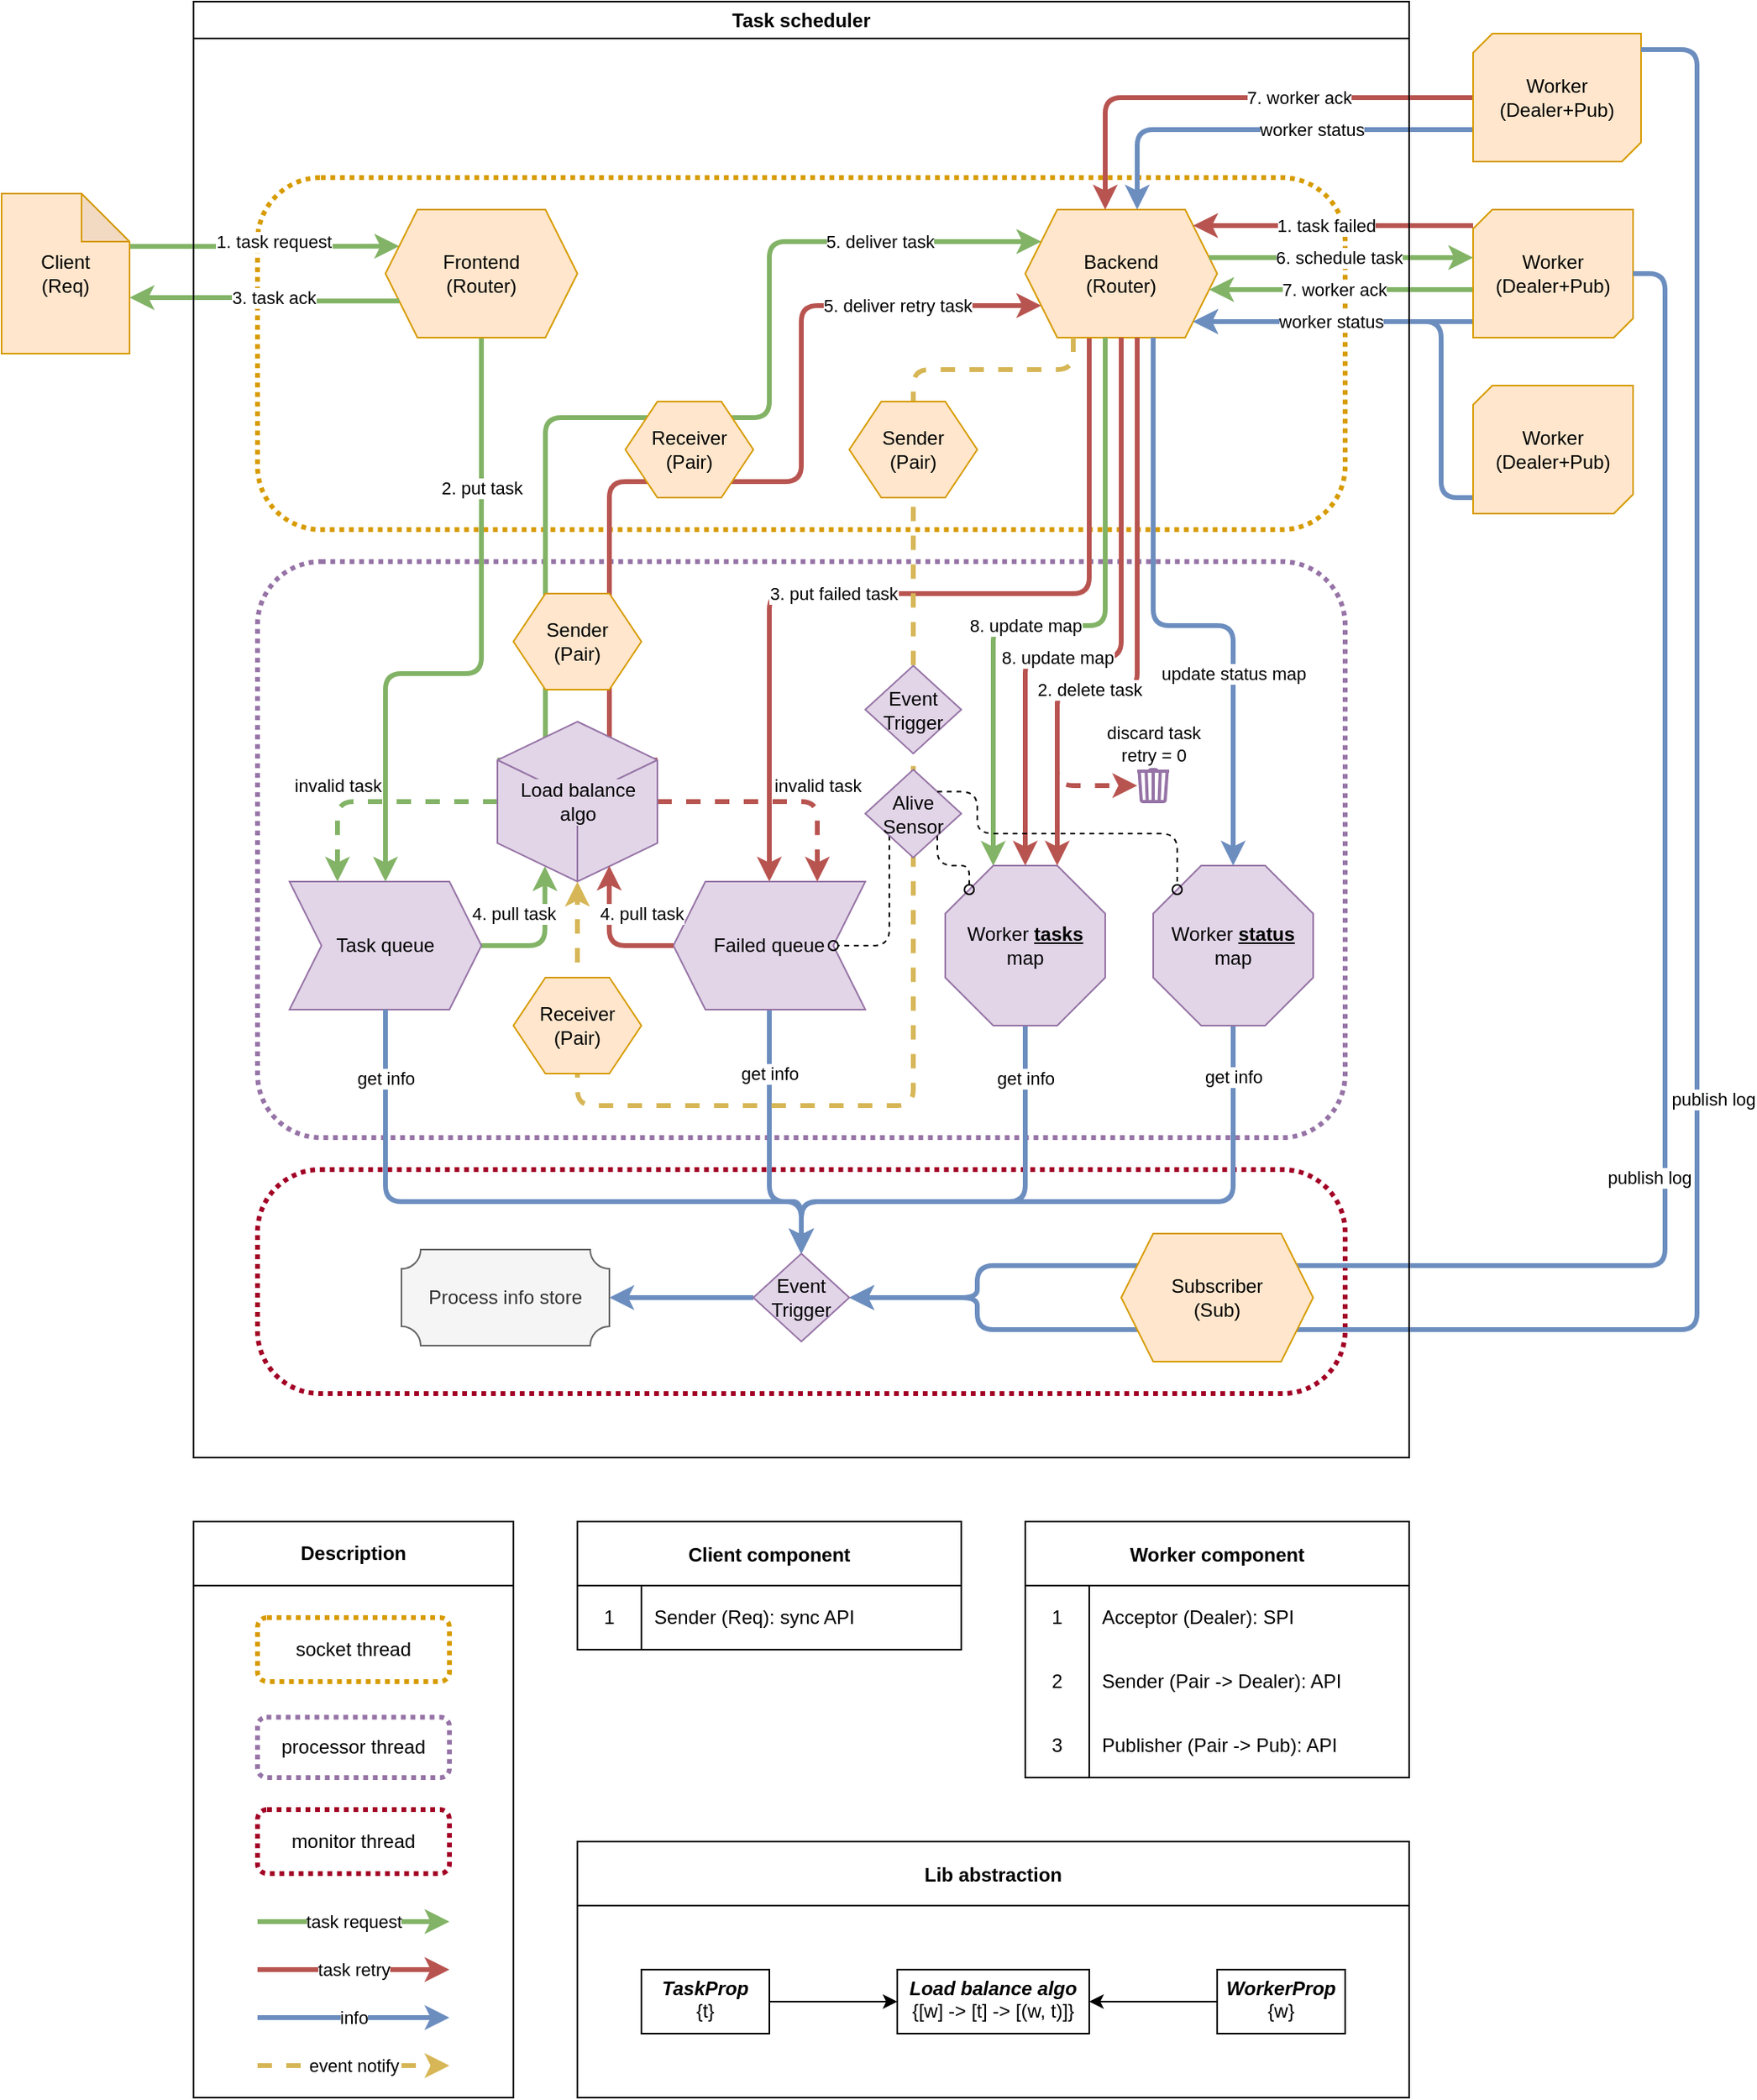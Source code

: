<mxfile>
    <diagram id="xiL-nLfTT3lPNEiGtB9C" name="Page-1">
        <mxGraphModel dx="2310" dy="2633" grid="1" gridSize="10" guides="1" tooltips="1" connect="1" arrows="1" fold="1" page="1" pageScale="1" pageWidth="850" pageHeight="1100" math="0" shadow="0">
            <root>
                <mxCell id="0"/>
                <mxCell id="1" parent="0"/>
                <mxCell id="66" value="" style="rounded=1;whiteSpace=wrap;html=1;fillColor=none;dashed=1;strokeWidth=3;strokeColor=#9673A6;dashPattern=1 1;arcSize=11;" parent="1" vertex="1">
                    <mxGeometry x="440" y="320" width="680" height="360" as="geometry"/>
                </mxCell>
                <mxCell id="65" value="" style="rounded=1;whiteSpace=wrap;html=1;fillColor=none;dashed=1;strokeWidth=3;strokeColor=#D79B00;dashPattern=1 1;arcSize=18;" parent="1" vertex="1">
                    <mxGeometry x="440" y="80" width="680" height="220" as="geometry"/>
                </mxCell>
                <mxCell id="21" value="5. deliver task" style="edgeStyle=orthogonalEdgeStyle;html=1;fillColor=#d5e8d4;strokeColor=#82b366;strokeWidth=3;exitX=0;exitY=0;exitDx=0;exitDy=24.008;exitPerimeter=0;" parent="1" source="20" target="5" edge="1">
                    <mxGeometry x="0.697" relative="1" as="geometry">
                        <Array as="points">
                            <mxPoint x="620" y="444"/>
                            <mxPoint x="620" y="230"/>
                            <mxPoint x="760" y="230"/>
                            <mxPoint x="760" y="120"/>
                        </Array>
                        <mxPoint as="offset"/>
                        <mxPoint x="620" y="230" as="targetPoint"/>
                    </mxGeometry>
                </mxCell>
                <mxCell id="27" value="5. deliver retry task" style="edgeStyle=orthogonalEdgeStyle;html=1;rounded=1;strokeColor=#b85450;strokeWidth=3;align=center;verticalAlign=middle;fontFamily=Helvetica;fontSize=11;fontColor=default;labelBackgroundColor=default;endArrow=classic;fillColor=#f8cecc;exitX=0;exitY=0;exitDx=100;exitDy=24.008;exitPerimeter=0;" parent="1" source="20" target="5" edge="1">
                    <mxGeometry x="0.692" relative="1" as="geometry">
                        <Array as="points">
                            <mxPoint x="660" y="444"/>
                            <mxPoint x="660" y="270"/>
                            <mxPoint x="780" y="270"/>
                            <mxPoint x="780" y="160"/>
                        </Array>
                        <mxPoint as="offset"/>
                        <mxPoint x="660" y="280" as="targetPoint"/>
                    </mxGeometry>
                </mxCell>
                <mxCell id="90" value="" style="rounded=1;whiteSpace=wrap;html=1;fillColor=none;dashed=1;dashPattern=1 1;strokeWidth=3;strokeColor=#A20025;container=0;arcSize=28;" parent="1" vertex="1">
                    <mxGeometry x="440" y="700" width="680" height="140" as="geometry"/>
                </mxCell>
                <mxCell id="62" value="" style="edgeStyle=orthogonalEdgeStyle;html=1;rounded=1;strokeColor=#6c8ebf;strokeWidth=3;align=center;verticalAlign=middle;fontFamily=Helvetica;fontSize=11;fontColor=default;labelBackgroundColor=default;endArrow=classic;fillColor=#dae8fc;" parent="1" source="61" target="5" edge="1">
                    <mxGeometry x="-0.506" relative="1" as="geometry">
                        <Array as="points">
                            <mxPoint x="1180" y="280"/>
                            <mxPoint x="1180" y="170"/>
                        </Array>
                        <mxPoint as="offset"/>
                    </mxGeometry>
                </mxCell>
                <mxCell id="7" value="1. task request" style="edgeStyle=orthogonalEdgeStyle;html=1;entryX=0;entryY=0.25;entryDx=0;entryDy=0;fillColor=#d5e8d4;strokeColor=#82b366;strokeWidth=3;" parent="1" source="2" target="4" edge="1">
                    <mxGeometry x="0.068" y="3" relative="1" as="geometry">
                        <Array as="points">
                            <mxPoint x="370" y="123"/>
                            <mxPoint x="370" y="123"/>
                        </Array>
                        <mxPoint as="offset"/>
                    </mxGeometry>
                </mxCell>
                <mxCell id="2" value="&lt;div&gt;Client&lt;/div&gt;&lt;div&gt;(&lt;span style=&quot;color: rgb(0, 0, 0); background-color: transparent;&quot;&gt;Req&lt;/span&gt;&lt;span style=&quot;background-color: transparent;&quot;&gt;)&lt;/span&gt;&lt;/div&gt;" style="shape=note;whiteSpace=wrap;html=1;backgroundOutline=1;darkOpacity=0.05;fillColor=#ffe6cc;strokeColor=#d79b00;" parent="1" vertex="1">
                    <mxGeometry x="280" y="90" width="80" height="100" as="geometry"/>
                </mxCell>
                <mxCell id="14" value="4. pull task" style="edgeStyle=orthogonalEdgeStyle;html=1;fillColor=#d5e8d4;strokeColor=#82b366;strokeWidth=3;exitX=1;exitY=0.5;exitDx=0;exitDy=0;entryX=0.297;entryY=0.904;entryDx=0;entryDy=0;entryPerimeter=0;" parent="1" source="3" target="20" edge="1">
                    <mxGeometry x="0.337" y="20" relative="1" as="geometry">
                        <Array as="points">
                            <mxPoint x="620" y="560"/>
                        </Array>
                        <mxPoint as="offset"/>
                    </mxGeometry>
                </mxCell>
                <mxCell id="3" value="Task queue" style="shape=step;perimeter=stepPerimeter;whiteSpace=wrap;html=1;fixedSize=1;fillColor=#e1d5e7;strokeColor=#9673a6;" parent="1" vertex="1">
                    <mxGeometry x="460" y="520" width="120" height="80" as="geometry"/>
                </mxCell>
                <mxCell id="12" value="2. put task" style="edgeStyle=orthogonalEdgeStyle;html=1;exitX=0.5;exitY=1;exitDx=0;exitDy=0;entryX=0.5;entryY=0;entryDx=0;entryDy=0;fillColor=#d5e8d4;strokeColor=#82b366;strokeWidth=3;" parent="1" source="4" target="3" edge="1">
                    <mxGeometry x="-0.529" relative="1" as="geometry">
                        <Array as="points">
                            <mxPoint x="580" y="390"/>
                            <mxPoint x="520" y="390"/>
                        </Array>
                        <mxPoint as="offset"/>
                    </mxGeometry>
                </mxCell>
                <mxCell id="4" value="Frontend&lt;div&gt;(&lt;span style=&quot;color: rgb(0, 0, 0); background-color: transparent;&quot;&gt;Router&lt;/span&gt;&lt;span style=&quot;background-color: transparent;&quot;&gt;)&lt;/span&gt;&lt;/div&gt;" style="shape=hexagon;perimeter=hexagonPerimeter2;whiteSpace=wrap;html=1;fixedSize=1;fillColor=#ffe6cc;strokeColor=#d79b00;" parent="1" vertex="1">
                    <mxGeometry x="520" y="100" width="120" height="80" as="geometry"/>
                </mxCell>
                <mxCell id="25" value="3. put failed task" style="edgeStyle=orthogonalEdgeStyle;html=1;rounded=1;strokeColor=#b85450;strokeWidth=3;align=center;verticalAlign=middle;fontFamily=Helvetica;fontSize=11;fontColor=default;labelBackgroundColor=default;endArrow=classic;fillColor=#f8cecc;" parent="1" source="5" target="8" edge="1">
                    <mxGeometry x="0.185" relative="1" as="geometry">
                        <mxPoint x="830" y="280" as="sourcePoint"/>
                        <mxPoint x="760" y="520" as="targetPoint"/>
                        <Array as="points">
                            <mxPoint x="960" y="340"/>
                            <mxPoint x="760" y="340"/>
                        </Array>
                        <mxPoint as="offset"/>
                    </mxGeometry>
                </mxCell>
                <mxCell id="109" style="edgeStyle=orthogonalEdgeStyle;html=1;rounded=1;strokeColor=#b85450;strokeWidth=3;align=center;verticalAlign=middle;fontFamily=Helvetica;fontSize=11;fontColor=default;labelBackgroundColor=default;endArrow=classic;fillColor=#f8cecc;dashed=1;" parent="1" source="5" target="86" edge="1">
                    <mxGeometry relative="1" as="geometry">
                        <Array as="points">
                            <mxPoint x="990" y="400"/>
                            <mxPoint x="940" y="400"/>
                            <mxPoint x="940" y="460"/>
                            <mxPoint x="1000" y="460"/>
                        </Array>
                    </mxGeometry>
                </mxCell>
                <mxCell id="5" value="Backend&lt;div&gt;(&lt;span style=&quot;color: rgb(0, 0, 0); background-color: transparent;&quot;&gt;Router)&lt;/span&gt;&lt;/div&gt;" style="shape=hexagon;perimeter=hexagonPerimeter2;whiteSpace=wrap;html=1;fixedSize=1;fillColor=#ffe6cc;strokeColor=#d79b00;" parent="1" vertex="1">
                    <mxGeometry x="920" y="100" width="120" height="80" as="geometry"/>
                </mxCell>
                <mxCell id="17" value="7. worker ack" style="edgeStyle=orthogonalEdgeStyle;html=1;fillColor=#d5e8d4;strokeColor=#82b366;strokeWidth=3;" parent="1" source="6" target="5" edge="1">
                    <mxGeometry x="0.053" relative="1" as="geometry">
                        <mxPoint x="1070" y="110" as="targetPoint"/>
                        <Array as="points">
                            <mxPoint x="1170" y="150"/>
                            <mxPoint x="1170" y="150"/>
                        </Array>
                        <mxPoint as="offset"/>
                    </mxGeometry>
                </mxCell>
                <mxCell id="23" value="1. task failed" style="edgeStyle=orthogonalEdgeStyle;html=1;rounded=1;strokeColor=#b85450;strokeWidth=3;align=center;verticalAlign=middle;fontFamily=Helvetica;fontSize=11;fontColor=default;labelBackgroundColor=default;endArrow=classic;fillColor=#f8cecc;" parent="1" source="6" target="5" edge="1">
                    <mxGeometry x="0.053" relative="1" as="geometry">
                        <Array as="points">
                            <mxPoint x="1120" y="110"/>
                            <mxPoint x="1120" y="110"/>
                        </Array>
                        <mxPoint as="offset"/>
                    </mxGeometry>
                </mxCell>
                <mxCell id="54" value="worker status" style="edgeStyle=orthogonalEdgeStyle;html=1;rounded=1;strokeColor=#6c8ebf;strokeWidth=3;align=center;verticalAlign=middle;fontFamily=Helvetica;fontSize=11;fontColor=default;labelBackgroundColor=default;endArrow=classic;fillColor=#dae8fc;" parent="1" source="6" target="5" edge="1">
                    <mxGeometry x="0.017" relative="1" as="geometry">
                        <Array as="points">
                            <mxPoint x="1060" y="170"/>
                            <mxPoint x="1060" y="170"/>
                        </Array>
                        <mxPoint as="offset"/>
                    </mxGeometry>
                </mxCell>
                <mxCell id="6" value="&lt;span style=&quot;color: rgb(0, 0, 0);&quot;&gt;Worker&lt;/span&gt;&lt;div&gt;(&lt;span style=&quot;background-color: transparent; color: rgb(0, 0, 0);&quot;&gt;Dealer+Pub&lt;/span&gt;&lt;span style=&quot;background-color: transparent;&quot;&gt;)&lt;/span&gt;&lt;/div&gt;" style="verticalLabelPosition=middle;verticalAlign=middle;shape=mxgraph.basic.diag_snip_rect;dx=6;whiteSpace=wrap;html=1;horizontal=1;labelPosition=center;align=center;fillColor=#ffe6cc;strokeColor=#d79b00;" parent="1" vertex="1">
                    <mxGeometry x="1200" y="100" width="100" height="80" as="geometry"/>
                </mxCell>
                <mxCell id="39" value="get info" style="edgeStyle=orthogonalEdgeStyle;html=1;rounded=1;strokeColor=#6c8ebf;strokeWidth=3;align=center;verticalAlign=middle;fontFamily=Helvetica;fontSize=11;fontColor=default;labelBackgroundColor=default;endArrow=classic;fillColor=#dae8fc;entryX=0.5;entryY=0;entryDx=0;entryDy=0;" parent="1" source="8" target="110" edge="1">
                    <mxGeometry x="-0.536" relative="1" as="geometry">
                        <Array as="points">
                            <mxPoint x="760" y="720"/>
                            <mxPoint x="780" y="720"/>
                        </Array>
                        <mxPoint as="offset"/>
                        <mxPoint x="760" y="750" as="targetPoint"/>
                    </mxGeometry>
                </mxCell>
                <mxCell id="8" value="Failed queue" style="shape=step;perimeter=stepPerimeter;whiteSpace=wrap;html=1;fixedSize=1;fillColor=#e1d5e7;strokeColor=#9673a6;direction=west;" parent="1" vertex="1">
                    <mxGeometry x="700" y="520" width="120" height="80" as="geometry"/>
                </mxCell>
                <mxCell id="29" value="7. worker ack" style="edgeStyle=orthogonalEdgeStyle;html=1;rounded=1;strokeColor=#b85450;strokeWidth=3;align=center;verticalAlign=middle;fontFamily=Helvetica;fontSize=11;fontColor=default;labelBackgroundColor=default;endArrow=classic;fillColor=#f8cecc;" parent="1" source="10" target="5" edge="1">
                    <mxGeometry x="-0.273" relative="1" as="geometry">
                        <Array as="points">
                            <mxPoint x="970" y="30"/>
                        </Array>
                        <mxPoint as="offset"/>
                    </mxGeometry>
                </mxCell>
                <mxCell id="52" value="worker status" style="edgeStyle=orthogonalEdgeStyle;html=1;rounded=1;strokeColor=#6c8ebf;strokeWidth=3;align=center;verticalAlign=middle;fontFamily=Helvetica;fontSize=11;fontColor=default;labelBackgroundColor=default;endArrow=classic;fillColor=#dae8fc;" parent="1" source="10" target="5" edge="1">
                    <mxGeometry x="-0.219" relative="1" as="geometry">
                        <Array as="points">
                            <mxPoint x="990" y="50"/>
                        </Array>
                        <mxPoint as="offset"/>
                    </mxGeometry>
                </mxCell>
                <mxCell id="10" value="Worker&lt;div&gt;(&lt;span style=&quot;color: rgb(0, 0, 0); background-color: transparent;&quot;&gt;Dealer+Pub&lt;/span&gt;&lt;span style=&quot;background-color: transparent;&quot;&gt;)&lt;/span&gt;&lt;/div&gt;" style="verticalLabelPosition=middle;verticalAlign=middle;shape=mxgraph.basic.diag_snip_rect;dx=6;whiteSpace=wrap;html=1;horizontal=1;labelPosition=center;align=center;fillColor=#ffe6cc;strokeColor=#d79b00;" parent="1" vertex="1">
                    <mxGeometry x="1200" y="-10" width="105" height="80" as="geometry"/>
                </mxCell>
                <mxCell id="13" value="3. task ack" style="edgeStyle=orthogonalEdgeStyle;html=1;exitX=0;exitY=0.75;exitDx=0;exitDy=0;entryX=0;entryY=0;entryDx=80;entryDy=65;entryPerimeter=0;fillColor=#d5e8d4;strokeColor=#82b366;strokeWidth=3;" parent="1" source="4" target="2" edge="1">
                    <mxGeometry x="-0.079" y="-2" relative="1" as="geometry">
                        <mxPoint as="offset"/>
                    </mxGeometry>
                </mxCell>
                <mxCell id="15" value="8. update map" style="edgeStyle=orthogonalEdgeStyle;html=1;fillColor=#d5e8d4;strokeColor=#82b366;strokeWidth=3;entryX=0.297;entryY=0.001;entryDx=0;entryDy=0;entryPerimeter=0;" parent="1" source="5" target="9" edge="1">
                    <mxGeometry x="0.149" relative="1" as="geometry">
                        <Array as="points">
                            <mxPoint x="970" y="360"/>
                            <mxPoint x="900" y="360"/>
                            <mxPoint x="900" y="510"/>
                        </Array>
                        <mxPoint as="offset"/>
                    </mxGeometry>
                </mxCell>
                <mxCell id="16" value="6. schedule task" style="edgeStyle=orthogonalEdgeStyle;html=1;fillColor=#d5e8d4;strokeColor=#82b366;strokeWidth=3;" parent="1" source="5" target="6" edge="1">
                    <mxGeometry x="-0.017" relative="1" as="geometry">
                        <mxPoint x="1100" y="230" as="targetPoint"/>
                        <Array as="points">
                            <mxPoint x="1120" y="130"/>
                            <mxPoint x="1120" y="130"/>
                        </Array>
                        <mxPoint as="offset"/>
                    </mxGeometry>
                </mxCell>
                <mxCell id="63" value="invalid task" style="edgeStyle=orthogonalEdgeStyle;html=1;rounded=1;strokeColor=#82b366;strokeWidth=3;align=center;verticalAlign=middle;fontFamily=Helvetica;fontSize=11;fontColor=default;labelBackgroundColor=default;endArrow=classic;fillColor=#d5e8d4;dashed=1;" parent="1" source="20" target="3" edge="1">
                    <mxGeometry x="0.333" y="-10" relative="1" as="geometry">
                        <Array as="points">
                            <mxPoint x="490" y="470"/>
                        </Array>
                        <mxPoint x="10" y="-10" as="offset"/>
                    </mxGeometry>
                </mxCell>
                <mxCell id="64" value="invalid task" style="edgeStyle=orthogonalEdgeStyle;html=1;rounded=1;strokeColor=#b85450;strokeWidth=3;align=center;verticalAlign=middle;fontFamily=Helvetica;fontSize=11;fontColor=default;labelBackgroundColor=default;endArrow=classic;fillColor=#f8cecc;dashed=1;" parent="1" source="20" target="8" edge="1">
                    <mxGeometry x="0.333" y="-10" relative="1" as="geometry">
                        <Array as="points">
                            <mxPoint x="790" y="470"/>
                        </Array>
                        <mxPoint x="10" y="-10" as="offset"/>
                    </mxGeometry>
                </mxCell>
                <mxCell id="20" value="Load balance&lt;div&gt;algo&lt;/div&gt;" style="html=1;shape=mxgraph.basic.isocube;isoAngle=15;labelBackgroundColor=#E1D5E7;fillColor=#e1d5e7;strokeColor=#9673a6;" parent="1" vertex="1">
                    <mxGeometry x="590" y="420" width="100" height="100" as="geometry"/>
                </mxCell>
                <mxCell id="26" value="4. pull task" style="edgeStyle=orthogonalEdgeStyle;html=1;rounded=1;strokeColor=#b85450;strokeWidth=3;align=center;verticalAlign=middle;fontFamily=Helvetica;fontSize=11;fontColor=default;labelBackgroundColor=default;endArrow=classic;fillColor=#f8cecc;entryX=0.699;entryY=0.901;entryDx=0;entryDy=0;entryPerimeter=0;" parent="1" source="8" target="20" edge="1">
                    <mxGeometry x="-0.555" y="-20" relative="1" as="geometry">
                        <mxPoint x="820" y="630" as="sourcePoint"/>
                        <mxPoint x="660" y="460" as="targetPoint"/>
                        <Array as="points">
                            <mxPoint x="660" y="560"/>
                        </Array>
                        <mxPoint as="offset"/>
                    </mxGeometry>
                </mxCell>
                <mxCell id="30" value="8. update map" style="edgeStyle=orthogonalEdgeStyle;html=1;rounded=1;strokeColor=#b85450;strokeWidth=3;align=center;verticalAlign=middle;fontFamily=Helvetica;fontSize=11;fontColor=default;labelBackgroundColor=default;endArrow=classic;fillColor=#f8cecc;" parent="1" source="5" target="9" edge="1">
                    <mxGeometry x="0.231" relative="1" as="geometry">
                        <mxPoint x="890" y="280" as="sourcePoint"/>
                        <mxPoint x="1150.0" y="490" as="targetPoint"/>
                        <Array as="points">
                            <mxPoint x="980" y="380"/>
                            <mxPoint x="920" y="380"/>
                        </Array>
                        <mxPoint as="offset"/>
                    </mxGeometry>
                </mxCell>
                <mxCell id="32" value="publish log" style="edgeStyle=orthogonalEdgeStyle;html=1;rounded=1;strokeColor=#6c8ebf;strokeWidth=3;align=center;verticalAlign=middle;fontFamily=Helvetica;fontSize=11;fontColor=default;labelBackgroundColor=default;endArrow=classic;fillColor=#dae8fc;entryX=1;entryY=0.5;entryDx=0;entryDy=0;" parent="1" source="6" target="110" edge="1">
                    <mxGeometry y="-10" relative="1" as="geometry">
                        <Array as="points">
                            <mxPoint x="1320" y="140"/>
                            <mxPoint x="1320" y="760"/>
                            <mxPoint x="890" y="760"/>
                            <mxPoint x="890" y="780"/>
                        </Array>
                        <mxPoint as="offset"/>
                        <mxPoint x="845" y="770" as="targetPoint"/>
                    </mxGeometry>
                </mxCell>
                <mxCell id="33" value="publish log" style="edgeStyle=orthogonalEdgeStyle;html=1;rounded=1;strokeColor=#6c8ebf;strokeWidth=3;align=center;verticalAlign=middle;fontFamily=Helvetica;fontSize=11;fontColor=default;labelBackgroundColor=default;endArrow=classic;fillColor=#dae8fc;entryX=1;entryY=0.5;entryDx=0;entryDy=0;" parent="1" source="10" target="110" edge="1">
                    <mxGeometry x="-0.002" y="10" relative="1" as="geometry">
                        <Array as="points">
                            <mxPoint x="1340"/>
                            <mxPoint x="1340" y="800"/>
                            <mxPoint x="890" y="800"/>
                            <mxPoint x="890" y="780"/>
                        </Array>
                        <mxPoint as="offset"/>
                        <mxPoint x="845" y="790" as="targetPoint"/>
                    </mxGeometry>
                </mxCell>
                <mxCell id="37" value="get info" style="edgeStyle=orthogonalEdgeStyle;html=1;rounded=1;strokeColor=#6c8ebf;strokeWidth=3;align=center;verticalAlign=middle;fontFamily=Helvetica;fontSize=11;fontColor=default;labelBackgroundColor=default;endArrow=classic;fillColor=#dae8fc;entryX=0.5;entryY=0;entryDx=0;entryDy=0;" parent="1" source="9" target="110" edge="1">
                    <mxGeometry x="-0.769" relative="1" as="geometry">
                        <Array as="points">
                            <mxPoint x="920" y="720"/>
                            <mxPoint x="780" y="720"/>
                        </Array>
                        <mxPoint as="offset"/>
                        <mxPoint x="800" y="750" as="targetPoint"/>
                    </mxGeometry>
                </mxCell>
                <mxCell id="38" value="get info" style="edgeStyle=orthogonalEdgeStyle;html=1;rounded=1;strokeColor=#6c8ebf;strokeWidth=3;align=center;verticalAlign=middle;fontFamily=Helvetica;fontSize=11;fontColor=default;labelBackgroundColor=default;endArrow=classic;fillColor=#dae8fc;entryX=0.5;entryY=0;entryDx=0;entryDy=0;" parent="1" source="3" target="110" edge="1">
                    <mxGeometry x="-0.795" relative="1" as="geometry">
                        <mxPoint x="760" y="750" as="targetPoint"/>
                        <Array as="points">
                            <mxPoint x="520" y="720"/>
                            <mxPoint x="780" y="720"/>
                        </Array>
                        <mxPoint as="offset"/>
                    </mxGeometry>
                </mxCell>
                <mxCell id="9" value="Worker &lt;b&gt;&lt;u style=&quot;&quot;&gt;tasks&lt;/u&gt;&lt;/b&gt;&lt;br&gt;map" style="whiteSpace=wrap;html=1;shape=mxgraph.basic.octagon2;align=center;verticalAlign=middle;dx=15;fillColor=#e1d5e7;strokeColor=#9673a6;" parent="1" vertex="1">
                    <mxGeometry x="870" y="510" width="100" height="100" as="geometry"/>
                </mxCell>
                <mxCell id="57" value="get info" style="edgeStyle=orthogonalEdgeStyle;html=1;rounded=1;strokeColor=#6c8ebf;strokeWidth=3;align=center;verticalAlign=middle;fontFamily=Helvetica;fontSize=11;fontColor=default;labelBackgroundColor=default;endArrow=classic;fillColor=#dae8fc;entryX=0.5;entryY=0;entryDx=0;entryDy=0;" parent="1" source="55" target="110" edge="1">
                    <mxGeometry x="-0.846" relative="1" as="geometry">
                        <Array as="points">
                            <mxPoint x="1050" y="720"/>
                            <mxPoint x="780" y="720"/>
                        </Array>
                        <mxPoint as="offset"/>
                        <mxPoint x="800" y="750" as="targetPoint"/>
                    </mxGeometry>
                </mxCell>
                <mxCell id="59" value="" style="group" parent="1" vertex="1" connectable="0">
                    <mxGeometry x="640" y="1120" width="520" height="160" as="geometry"/>
                </mxCell>
                <mxCell id="51" value="Lib abstraction" style="swimlane;startSize=40;" parent="59" vertex="1">
                    <mxGeometry width="520" height="160" as="geometry"/>
                </mxCell>
                <mxCell id="49" style="edgeStyle=none;html=1;exitX=1;exitY=0.5;exitDx=0;exitDy=0;entryX=0;entryY=0.5;entryDx=0;entryDy=0;" parent="51" source="46" target="47" edge="1">
                    <mxGeometry relative="1" as="geometry"/>
                </mxCell>
                <mxCell id="46" value="&lt;p style=&quot;margin:5px;&quot;&gt;&lt;b&gt;&lt;i&gt;TaskProp&lt;/i&gt;&lt;/b&gt;&lt;br&gt;{t}&lt;/p&gt;" style="shape=rect;html=1;overflow=fill;whiteSpace=wrap;align=center;" parent="51" vertex="1">
                    <mxGeometry x="40" y="80" width="80" height="40" as="geometry"/>
                </mxCell>
                <mxCell id="47" value="&lt;p style=&quot;margin:5px;&quot;&gt;&lt;b&gt;&lt;i&gt;Load balance algo&lt;/i&gt;&lt;/b&gt;&lt;br&gt;{[w] -&amp;gt; [t] -&amp;gt; [(w, t)]}&lt;/p&gt;" style="shape=rect;html=1;overflow=fill;whiteSpace=wrap;align=center;" parent="51" vertex="1">
                    <mxGeometry x="200" y="80" width="120" height="40" as="geometry"/>
                </mxCell>
                <mxCell id="50" style="edgeStyle=none;html=1;entryX=1;entryY=0.5;entryDx=0;entryDy=0;" parent="51" source="48" target="47" edge="1">
                    <mxGeometry relative="1" as="geometry"/>
                </mxCell>
                <mxCell id="48" value="&lt;p style=&quot;margin:5px;&quot;&gt;&lt;b&gt;&lt;i&gt;WorkerProp&lt;/i&gt;&lt;/b&gt;&lt;br&gt;{w}&lt;/p&gt;" style="shape=rect;html=1;overflow=fill;whiteSpace=wrap;align=center;" parent="51" vertex="1">
                    <mxGeometry x="400" y="80" width="80" height="40" as="geometry"/>
                </mxCell>
                <mxCell id="61" value="&lt;span style=&quot;color: rgb(0, 0, 0);&quot;&gt;Worker&lt;/span&gt;&lt;div&gt;(&lt;span style=&quot;background-color: transparent; color: rgb(0, 0, 0);&quot;&gt;Dealer+Pub&lt;/span&gt;&lt;span style=&quot;background-color: transparent;&quot;&gt;)&lt;/span&gt;&lt;/div&gt;" style="verticalLabelPosition=middle;verticalAlign=middle;shape=mxgraph.basic.diag_snip_rect;dx=6;whiteSpace=wrap;html=1;horizontal=1;labelPosition=center;align=center;fillColor=#ffe6cc;strokeColor=#d79b00;" parent="1" vertex="1">
                    <mxGeometry x="1200" y="210" width="100" height="80" as="geometry"/>
                </mxCell>
                <mxCell id="97" style="edgeStyle=orthogonalEdgeStyle;html=1;rounded=1;dashed=1;strokeColor=#d6b656;strokeWidth=3;align=center;verticalAlign=middle;fontFamily=Helvetica;fontSize=11;fontColor=default;labelBackgroundColor=default;endArrow=classic;flowAnimation=0;fillColor=#fff2cc;entryX=0.5;entryY=1;entryDx=0;entryDy=0;entryPerimeter=0;" parent="1" source="5" target="20" edge="1">
                    <mxGeometry relative="1" as="geometry">
                        <Array as="points">
                            <mxPoint x="950" y="200"/>
                            <mxPoint x="850" y="200"/>
                            <mxPoint x="850" y="660"/>
                            <mxPoint x="640" y="660"/>
                        </Array>
                    </mxGeometry>
                </mxCell>
                <mxCell id="55" value="Worker &lt;b&gt;&lt;u&gt;status&lt;/u&gt;&lt;/b&gt;&lt;br&gt;map" style="whiteSpace=wrap;html=1;shape=mxgraph.basic.octagon2;align=center;verticalAlign=middle;dx=15;fillColor=#e1d5e7;strokeColor=#9673a6;" parent="1" vertex="1">
                    <mxGeometry x="1000" y="510" width="100" height="100" as="geometry"/>
                </mxCell>
                <mxCell id="82" value="Sender&lt;br&gt;&lt;div&gt;(Pair&lt;span style=&quot;color: rgb(0, 0, 0); background-color: transparent;&quot;&gt;)&lt;/span&gt;&lt;/div&gt;" style="shape=hexagon;perimeter=hexagonPerimeter2;whiteSpace=wrap;html=1;fixedSize=1;fillColor=#ffe6cc;strokeColor=#d79b00;" parent="1" vertex="1">
                    <mxGeometry x="600" y="340" width="80" height="60" as="geometry"/>
                </mxCell>
                <mxCell id="83" value="Subscriber&lt;br&gt;&lt;div&gt;(Sub&lt;span style=&quot;color: rgb(0, 0, 0); background-color: transparent;&quot;&gt;)&lt;/span&gt;&lt;/div&gt;" style="shape=hexagon;perimeter=hexagonPerimeter2;whiteSpace=wrap;html=1;fixedSize=1;fillColor=#ffe6cc;strokeColor=#d79b00;" parent="1" vertex="1">
                    <mxGeometry x="980" y="740" width="120" height="80" as="geometry"/>
                </mxCell>
                <mxCell id="86" value="&lt;span style=&quot;color: rgb(0, 0, 0); font-size: 11px;&quot;&gt;discard task&lt;/span&gt;&lt;div style=&quot;font-size: 11px;&quot;&gt;retry = 0&lt;/div&gt;" style="html=1;verticalLabelPosition=top;align=center;labelBackgroundColor=#ffffff;verticalAlign=bottom;strokeWidth=2;strokeColor=#9673A6;shadow=0;dashed=0;shape=mxgraph.ios7.icons.trashcan;labelPosition=center;" parent="1" vertex="1">
                    <mxGeometry x="990" y="450" width="20" height="20" as="geometry"/>
                </mxCell>
                <mxCell id="56" value="update status map" style="edgeStyle=orthogonalEdgeStyle;html=1;entryX=0.5;entryY=0;entryDx=0;entryDy=0;entryPerimeter=0;rounded=1;strokeColor=#6c8ebf;strokeWidth=3;align=center;verticalAlign=middle;fontFamily=Helvetica;fontSize=11;fontColor=default;labelBackgroundColor=default;endArrow=classic;fillColor=#dae8fc;" parent="1" source="5" target="55" edge="1">
                    <mxGeometry x="0.368" relative="1" as="geometry">
                        <Array as="points">
                            <mxPoint x="1000" y="360"/>
                            <mxPoint x="1050" y="360"/>
                        </Array>
                        <mxPoint as="offset"/>
                    </mxGeometry>
                </mxCell>
                <mxCell id="34" value="Task scheduler" style="swimlane;whiteSpace=wrap;html=1;container=0;movable=0;resizable=0;rotatable=0;deletable=0;editable=0;locked=1;connectable=0;" parent="1" vertex="1">
                    <mxGeometry x="400" y="-30" width="760" height="910" as="geometry">
                        <mxRectangle x="440" y="160" width="120" height="30" as="alternateBounds"/>
                    </mxGeometry>
                </mxCell>
                <mxCell id="74" value="Receiver&lt;br&gt;&lt;div&gt;(Pair&lt;span style=&quot;color: rgb(0, 0, 0); background-color: transparent;&quot;&gt;)&lt;/span&gt;&lt;/div&gt;" style="shape=hexagon;perimeter=hexagonPerimeter2;whiteSpace=wrap;html=1;fixedSize=1;fillColor=#ffe6cc;strokeColor=#d79b00;" parent="1" vertex="1">
                    <mxGeometry x="670" y="220" width="80" height="60" as="geometry"/>
                </mxCell>
                <mxCell id="92" value="Sender&lt;br&gt;&lt;div&gt;(Pair&lt;span style=&quot;color: rgb(0, 0, 0); background-color: transparent;&quot;&gt;)&lt;/span&gt;&lt;/div&gt;" style="shape=hexagon;perimeter=hexagonPerimeter2;whiteSpace=wrap;html=1;fixedSize=1;fillColor=#ffe6cc;strokeColor=#d79b00;" parent="1" vertex="1">
                    <mxGeometry x="810" y="220" width="80" height="60" as="geometry"/>
                </mxCell>
                <mxCell id="91" value="Receiver&lt;br&gt;&lt;div&gt;(Pair&lt;span style=&quot;color: rgb(0, 0, 0); background-color: transparent;&quot;&gt;)&lt;/span&gt;&lt;/div&gt;" style="shape=hexagon;perimeter=hexagonPerimeter2;whiteSpace=wrap;html=1;fixedSize=1;fillColor=#ffe6cc;strokeColor=#d79b00;" parent="1" vertex="1">
                    <mxGeometry x="600" y="580" width="80" height="60" as="geometry"/>
                </mxCell>
                <mxCell id="100" value="&lt;div&gt;Event&lt;/div&gt;Trigger" style="rhombus;whiteSpace=wrap;html=1;strokeColor=#9673a6;align=center;verticalAlign=middle;fontFamily=Helvetica;fontSize=12;fontColor=default;fillColor=#e1d5e7;" parent="1" vertex="1">
                    <mxGeometry x="820" y="385" width="60" height="55" as="geometry"/>
                </mxCell>
                <mxCell id="106" style="edgeStyle=orthogonalEdgeStyle;html=1;exitX=0;exitY=1;exitDx=0;exitDy=0;entryX=0;entryY=0.5;entryDx=0;entryDy=0;dashed=1;rounded=1;strokeColor=default;align=center;verticalAlign=middle;fontFamily=Helvetica;fontSize=11;fontColor=default;labelBackgroundColor=default;endArrow=oval;endFill=0;" parent="1" source="102" target="8" edge="1">
                    <mxGeometry relative="1" as="geometry">
                        <Array as="points">
                            <mxPoint x="835" y="560"/>
                        </Array>
                    </mxGeometry>
                </mxCell>
                <mxCell id="102" value="&lt;div&gt;Alive&lt;/div&gt;Sensor" style="rhombus;whiteSpace=wrap;html=1;strokeColor=#9673a6;align=center;verticalAlign=middle;fontFamily=Helvetica;fontSize=12;fontColor=default;fillColor=#e1d5e7;" parent="1" vertex="1">
                    <mxGeometry x="820" y="450" width="60" height="55" as="geometry"/>
                </mxCell>
                <mxCell id="105" style="edgeStyle=orthogonalEdgeStyle;html=1;entryX=0;entryY=0;entryDx=15;entryDy=15;entryPerimeter=0;dashed=1;exitX=1;exitY=1;exitDx=0;exitDy=0;rounded=1;strokeColor=default;align=center;verticalAlign=middle;fontFamily=Helvetica;fontSize=11;fontColor=default;labelBackgroundColor=default;endArrow=oval;endFill=0;" parent="1" source="102" target="9" edge="1">
                    <mxGeometry relative="1" as="geometry">
                        <Array as="points">
                            <mxPoint x="865" y="510"/>
                            <mxPoint x="885" y="510"/>
                        </Array>
                    </mxGeometry>
                </mxCell>
                <mxCell id="107" style="edgeStyle=orthogonalEdgeStyle;html=1;entryX=0;entryY=0;entryDx=15;entryDy=15;entryPerimeter=0;dashed=1;endArrow=oval;endFill=0;exitX=1;exitY=0;exitDx=0;exitDy=0;" parent="1" source="102" target="55" edge="1">
                    <mxGeometry relative="1" as="geometry">
                        <mxPoint x="870" y="490" as="sourcePoint"/>
                        <Array as="points">
                            <mxPoint x="890" y="464"/>
                            <mxPoint x="890" y="490"/>
                            <mxPoint x="1015" y="490"/>
                        </Array>
                    </mxGeometry>
                </mxCell>
                <mxCell id="24" value="2. delete task" style="edgeStyle=orthogonalEdgeStyle;html=1;rounded=1;strokeColor=#b85450;strokeWidth=3;align=center;verticalAlign=middle;fontFamily=Helvetica;fontSize=11;fontColor=default;labelBackgroundColor=default;endArrow=classic;fillColor=#f8cecc;entryX=0.696;entryY=0;entryDx=0;entryDy=0;entryPerimeter=0;" parent="1" source="5" target="9" edge="1">
                    <mxGeometry x="0.314" relative="1" as="geometry">
                        <mxPoint x="880.004" y="280" as="sourcePoint"/>
                        <mxPoint x="1184.97" y="505" as="targetPoint"/>
                        <Array as="points">
                            <mxPoint x="990" y="400"/>
                            <mxPoint x="940" y="400"/>
                            <mxPoint x="940" y="510"/>
                        </Array>
                        <mxPoint as="offset"/>
                    </mxGeometry>
                </mxCell>
                <mxCell id="112" style="edgeStyle=none;html=1;rounded=1;strokeColor=#6c8ebf;strokeWidth=3;align=center;verticalAlign=middle;fontFamily=Helvetica;fontSize=11;fontColor=default;labelBackgroundColor=default;endArrow=classic;fillColor=#dae8fc;" parent="1" source="110" target="111" edge="1">
                    <mxGeometry relative="1" as="geometry"/>
                </mxCell>
                <mxCell id="110" value="&lt;div&gt;Event&lt;/div&gt;Trigger" style="rhombus;whiteSpace=wrap;html=1;strokeColor=#9673a6;align=center;verticalAlign=middle;fontFamily=Helvetica;fontSize=12;fontColor=default;fillColor=#e1d5e7;" parent="1" vertex="1">
                    <mxGeometry x="750" y="752.5" width="60" height="55" as="geometry"/>
                </mxCell>
                <mxCell id="111" value="Process info store" style="verticalLabelPosition=middle;verticalAlign=middle;html=1;shape=mxgraph.basic.plaque;dx=6;whiteSpace=wrap;labelPosition=center;align=center;fillColor=#f5f5f5;fontColor=#333333;strokeColor=#666666;" parent="1" vertex="1">
                    <mxGeometry x="530" y="750" width="130" height="60" as="geometry"/>
                </mxCell>
                <mxCell id="113" value="Worker component" style="shape=table;startSize=40;container=1;collapsible=0;childLayout=tableLayout;fixedRows=1;rowLines=0;fontStyle=1;strokeColor=default;fontSize=12;" vertex="1" parent="1">
                    <mxGeometry x="920" y="920" width="240" height="160" as="geometry"/>
                </mxCell>
                <mxCell id="114" value="" style="shape=tableRow;horizontal=0;startSize=0;swimlaneHead=0;swimlaneBody=0;top=0;left=0;bottom=0;right=0;collapsible=0;dropTarget=0;fillColor=none;points=[[0,0.5],[1,0.5]];portConstraint=eastwest;strokeColor=inherit;fontSize=16;" vertex="1" parent="113">
                    <mxGeometry y="40" width="240" height="40" as="geometry"/>
                </mxCell>
                <mxCell id="115" value="1" style="shape=partialRectangle;html=1;whiteSpace=wrap;connectable=0;fillColor=none;top=0;left=0;bottom=0;right=0;overflow=hidden;pointerEvents=1;strokeColor=inherit;fontSize=12;" vertex="1" parent="114">
                    <mxGeometry width="40" height="40" as="geometry">
                        <mxRectangle width="40" height="40" as="alternateBounds"/>
                    </mxGeometry>
                </mxCell>
                <mxCell id="116" value="Acceptor (Dealer): SPI" style="shape=partialRectangle;html=1;whiteSpace=wrap;connectable=0;fillColor=none;top=0;left=0;bottom=0;right=0;align=left;spacingLeft=6;overflow=hidden;strokeColor=inherit;fontSize=12;" vertex="1" parent="114">
                    <mxGeometry x="40" width="200" height="40" as="geometry">
                        <mxRectangle width="200" height="40" as="alternateBounds"/>
                    </mxGeometry>
                </mxCell>
                <mxCell id="126" style="shape=tableRow;horizontal=0;startSize=0;swimlaneHead=0;swimlaneBody=0;top=0;left=0;bottom=0;right=0;collapsible=0;dropTarget=0;fillColor=none;points=[[0,0.5],[1,0.5]];portConstraint=eastwest;strokeColor=inherit;fontSize=16;" vertex="1" parent="113">
                    <mxGeometry y="80" width="240" height="40" as="geometry"/>
                </mxCell>
                <mxCell id="127" value="2" style="shape=partialRectangle;html=1;whiteSpace=wrap;connectable=0;fillColor=none;top=0;left=0;bottom=0;right=0;overflow=hidden;pointerEvents=1;strokeColor=inherit;fontSize=12;" vertex="1" parent="126">
                    <mxGeometry width="40" height="40" as="geometry">
                        <mxRectangle width="40" height="40" as="alternateBounds"/>
                    </mxGeometry>
                </mxCell>
                <mxCell id="128" value="Sender (Pair -&amp;gt; Dealer): API" style="shape=partialRectangle;html=1;whiteSpace=wrap;connectable=0;fillColor=none;top=0;left=0;bottom=0;right=0;align=left;spacingLeft=6;overflow=hidden;strokeColor=inherit;fontSize=12;" vertex="1" parent="126">
                    <mxGeometry x="40" width="200" height="40" as="geometry">
                        <mxRectangle width="200" height="40" as="alternateBounds"/>
                    </mxGeometry>
                </mxCell>
                <mxCell id="117" value="" style="shape=tableRow;horizontal=0;startSize=0;swimlaneHead=0;swimlaneBody=0;top=0;left=0;bottom=0;right=0;collapsible=0;dropTarget=0;fillColor=none;points=[[0,0.5],[1,0.5]];portConstraint=eastwest;strokeColor=inherit;fontSize=16;" vertex="1" parent="113">
                    <mxGeometry y="120" width="240" height="40" as="geometry"/>
                </mxCell>
                <mxCell id="118" value="3" style="shape=partialRectangle;html=1;whiteSpace=wrap;connectable=0;fillColor=none;top=0;left=0;bottom=0;right=0;overflow=hidden;strokeColor=inherit;fontSize=12;" vertex="1" parent="117">
                    <mxGeometry width="40" height="40" as="geometry">
                        <mxRectangle width="40" height="40" as="alternateBounds"/>
                    </mxGeometry>
                </mxCell>
                <mxCell id="119" value="Publisher (Pair -&amp;gt; Pub): API" style="shape=partialRectangle;html=1;whiteSpace=wrap;connectable=0;fillColor=none;top=0;left=0;bottom=0;right=0;align=left;spacingLeft=6;overflow=hidden;strokeColor=inherit;fontSize=12;" vertex="1" parent="117">
                    <mxGeometry x="40" width="200" height="40" as="geometry">
                        <mxRectangle width="200" height="40" as="alternateBounds"/>
                    </mxGeometry>
                </mxCell>
                <mxCell id="69" value="Description" style="swimlane;whiteSpace=wrap;html=1;container=0;startSize=40;" parent="1" vertex="1">
                    <mxGeometry x="400" y="920" width="200" height="360" as="geometry"/>
                </mxCell>
                <mxCell id="67" value="socket thread" style="rounded=1;whiteSpace=wrap;html=1;fillColor=none;dashed=1;dashPattern=1 1;strokeWidth=3;strokeColor=#D79B00;container=0;" parent="69" vertex="1">
                    <mxGeometry x="40" y="60" width="120" height="40" as="geometry"/>
                </mxCell>
                <mxCell id="68" value="processor thread" style="rounded=1;whiteSpace=wrap;html=1;fillColor=none;dashed=1;dashPattern=1 1;strokeWidth=3;strokeColor=#9673A6;container=0;" parent="69" vertex="1">
                    <mxGeometry x="40" y="122.23" width="120" height="37.77" as="geometry"/>
                </mxCell>
                <mxCell id="88" value="monitor thread" style="rounded=1;whiteSpace=wrap;html=1;fillColor=none;dashed=1;dashPattern=1 1;strokeWidth=3;strokeColor=#A20025;container=0;" parent="69" vertex="1">
                    <mxGeometry x="40" y="180" width="120" height="40" as="geometry"/>
                </mxCell>
                <mxCell id="43" value="task request" style="html=1;rounded=1;strokeColor=#82b366;strokeWidth=3;align=center;verticalAlign=middle;fontFamily=Helvetica;fontSize=11;fontColor=default;labelBackgroundColor=default;endArrow=classic;fillColor=#d5e8d4;" parent="69" edge="1">
                    <mxGeometry relative="1" as="geometry">
                        <mxPoint x="40" y="250.004" as="sourcePoint"/>
                        <mxPoint x="160" y="250.004" as="targetPoint"/>
                    </mxGeometry>
                </mxCell>
                <mxCell id="44" value="task retry" style="html=1;rounded=1;strokeColor=#b85450;strokeWidth=3;align=center;verticalAlign=middle;fontFamily=Helvetica;fontSize=11;fontColor=default;labelBackgroundColor=default;endArrow=classic;fillColor=#f8cecc;" parent="69" edge="1">
                    <mxGeometry relative="1" as="geometry">
                        <mxPoint x="40" y="279.999" as="sourcePoint"/>
                        <mxPoint x="160" y="279.999" as="targetPoint"/>
                        <mxPoint as="offset"/>
                    </mxGeometry>
                </mxCell>
                <mxCell id="45" value="info" style="html=1;rounded=1;strokeColor=#6c8ebf;strokeWidth=3;align=center;verticalAlign=middle;fontFamily=Helvetica;fontSize=11;fontColor=default;labelBackgroundColor=default;endArrow=classic;fillColor=#dae8fc;" parent="69" edge="1">
                    <mxGeometry relative="1" as="geometry">
                        <mxPoint x="40" y="310.003" as="sourcePoint"/>
                        <mxPoint x="160" y="310.003" as="targetPoint"/>
                    </mxGeometry>
                </mxCell>
                <mxCell id="60" value="event notify" style="html=1;rounded=1;strokeColor=#d6b656;strokeWidth=3;align=center;verticalAlign=middle;fontFamily=Helvetica;fontSize=11;fontColor=default;labelBackgroundColor=default;endArrow=classic;fillColor=#fff2cc;dashed=1;flowAnimation=0;" parent="69" edge="1">
                    <mxGeometry relative="1" as="geometry">
                        <mxPoint x="40" y="339.998" as="sourcePoint"/>
                        <mxPoint x="160" y="339.998" as="targetPoint"/>
                    </mxGeometry>
                </mxCell>
                <mxCell id="130" value="Client component" style="shape=table;startSize=40;container=1;collapsible=0;childLayout=tableLayout;fixedRows=1;rowLines=0;fontStyle=1;strokeColor=default;fontSize=12;" vertex="1" parent="1">
                    <mxGeometry x="640" y="920" width="240" height="80" as="geometry"/>
                </mxCell>
                <mxCell id="134" style="shape=tableRow;horizontal=0;startSize=0;swimlaneHead=0;swimlaneBody=0;top=0;left=0;bottom=0;right=0;collapsible=0;dropTarget=0;fillColor=none;points=[[0,0.5],[1,0.5]];portConstraint=eastwest;strokeColor=inherit;fontSize=16;" vertex="1" parent="130">
                    <mxGeometry y="40" width="240" height="40" as="geometry"/>
                </mxCell>
                <mxCell id="135" value="1" style="shape=partialRectangle;html=1;whiteSpace=wrap;connectable=0;fillColor=none;top=0;left=0;bottom=0;right=0;overflow=hidden;pointerEvents=1;strokeColor=inherit;fontSize=12;" vertex="1" parent="134">
                    <mxGeometry width="40" height="40" as="geometry">
                        <mxRectangle width="40" height="40" as="alternateBounds"/>
                    </mxGeometry>
                </mxCell>
                <mxCell id="136" value="Sender (Req): sync API" style="shape=partialRectangle;html=1;whiteSpace=wrap;connectable=0;fillColor=none;top=0;left=0;bottom=0;right=0;align=left;spacingLeft=6;overflow=hidden;strokeColor=inherit;fontSize=12;" vertex="1" parent="134">
                    <mxGeometry x="40" width="200" height="40" as="geometry">
                        <mxRectangle width="200" height="40" as="alternateBounds"/>
                    </mxGeometry>
                </mxCell>
            </root>
        </mxGraphModel>
    </diagram>
</mxfile>